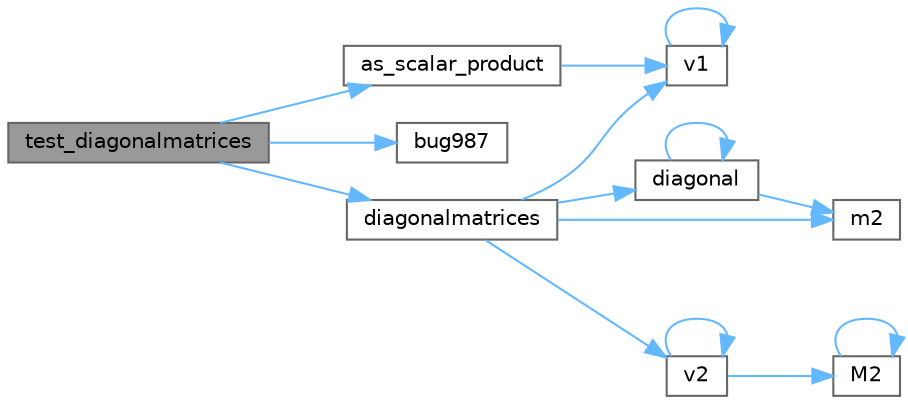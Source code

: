 digraph "test_diagonalmatrices"
{
 // LATEX_PDF_SIZE
  bgcolor="transparent";
  edge [fontname=Helvetica,fontsize=10,labelfontname=Helvetica,labelfontsize=10];
  node [fontname=Helvetica,fontsize=10,shape=box,height=0.2,width=0.4];
  rankdir="LR";
  Node1 [id="Node000001",label="test_diagonalmatrices",height=0.2,width=0.4,color="gray40", fillcolor="grey60", style="filled", fontcolor="black",tooltip=" "];
  Node1 -> Node2 [id="edge1_Node000001_Node000002",color="steelblue1",style="solid",tooltip=" "];
  Node2 [id="Node000002",label="as_scalar_product",height=0.2,width=0.4,color="grey40", fillcolor="white", style="filled",URL="$diagonalmatrices_8cpp.html#a1ee21e390c2e75a72a2a27ce11a6b764",tooltip=" "];
  Node2 -> Node3 [id="edge2_Node000002_Node000003",color="steelblue1",style="solid",tooltip=" "];
  Node3 [id="Node000003",label="v1",height=0.2,width=0.4,color="grey40", fillcolor="white", style="filled",URL="$_tutorial___reshape_mat2_vec_8cpp.html#a10bd710692c91bc238f2e1da77730678",tooltip=" "];
  Node3 -> Node3 [id="edge3_Node000003_Node000003",color="steelblue1",style="solid",tooltip=" "];
  Node1 -> Node4 [id="edge4_Node000001_Node000004",color="steelblue1",style="solid",tooltip=" "];
  Node4 [id="Node000004",label="bug987",height=0.2,width=0.4,color="grey40", fillcolor="white", style="filled",URL="$diagonalmatrices_8cpp.html#a54e51e765777b8174e5aca42f1aab373",tooltip=" "];
  Node1 -> Node5 [id="edge5_Node000001_Node000005",color="steelblue1",style="solid",tooltip=" "];
  Node5 [id="Node000005",label="diagonalmatrices",height=0.2,width=0.4,color="grey40", fillcolor="white", style="filled",URL="$diagonalmatrices_8cpp.html#a4629a34b867fd043292d908745b60756",tooltip=" "];
  Node5 -> Node6 [id="edge6_Node000005_Node000006",color="steelblue1",style="solid",tooltip=" "];
  Node6 [id="Node000006",label="diagonal",height=0.2,width=0.4,color="grey40", fillcolor="white", style="filled",URL="$diagonal_8cpp.html#a92340af6dbaaba622e275be130b27f4b",tooltip=" "];
  Node6 -> Node6 [id="edge7_Node000006_Node000006",color="steelblue1",style="solid",tooltip=" "];
  Node6 -> Node7 [id="edge8_Node000006_Node000007",color="steelblue1",style="solid",tooltip=" "];
  Node7 [id="Node000007",label="m2",height=0.2,width=0.4,color="grey40", fillcolor="white", style="filled",URL="$_tutorial___map__using_8cpp.html#ab3a01b595d22393ace0d30d5fa299f76",tooltip=" "];
  Node5 -> Node7 [id="edge9_Node000005_Node000007",color="steelblue1",style="solid",tooltip=" "];
  Node5 -> Node3 [id="edge10_Node000005_Node000003",color="steelblue1",style="solid",tooltip=" "];
  Node5 -> Node8 [id="edge11_Node000005_Node000008",color="steelblue1",style="solid",tooltip=" "];
  Node8 [id="Node000008",label="v2",height=0.2,width=0.4,color="grey40", fillcolor="white", style="filled",URL="$_tutorial___reshape_mat2_vec_8cpp.html#a3eb30a79de469336df46f4f5f0bfb84f",tooltip=" "];
  Node8 -> Node9 [id="edge12_Node000008_Node000009",color="steelblue1",style="solid",tooltip=" "];
  Node9 [id="Node000009",label="M2",height=0.2,width=0.4,color="grey40", fillcolor="white", style="filled",URL="$_tutorial___reshape_mat2_mat_8cpp.html#ae3dc3553f10a3c3e5d701dc35895d1e4",tooltip=" "];
  Node9 -> Node9 [id="edge13_Node000009_Node000009",color="steelblue1",style="solid",tooltip=" "];
  Node8 -> Node8 [id="edge14_Node000008_Node000008",color="steelblue1",style="solid",tooltip=" "];
}
